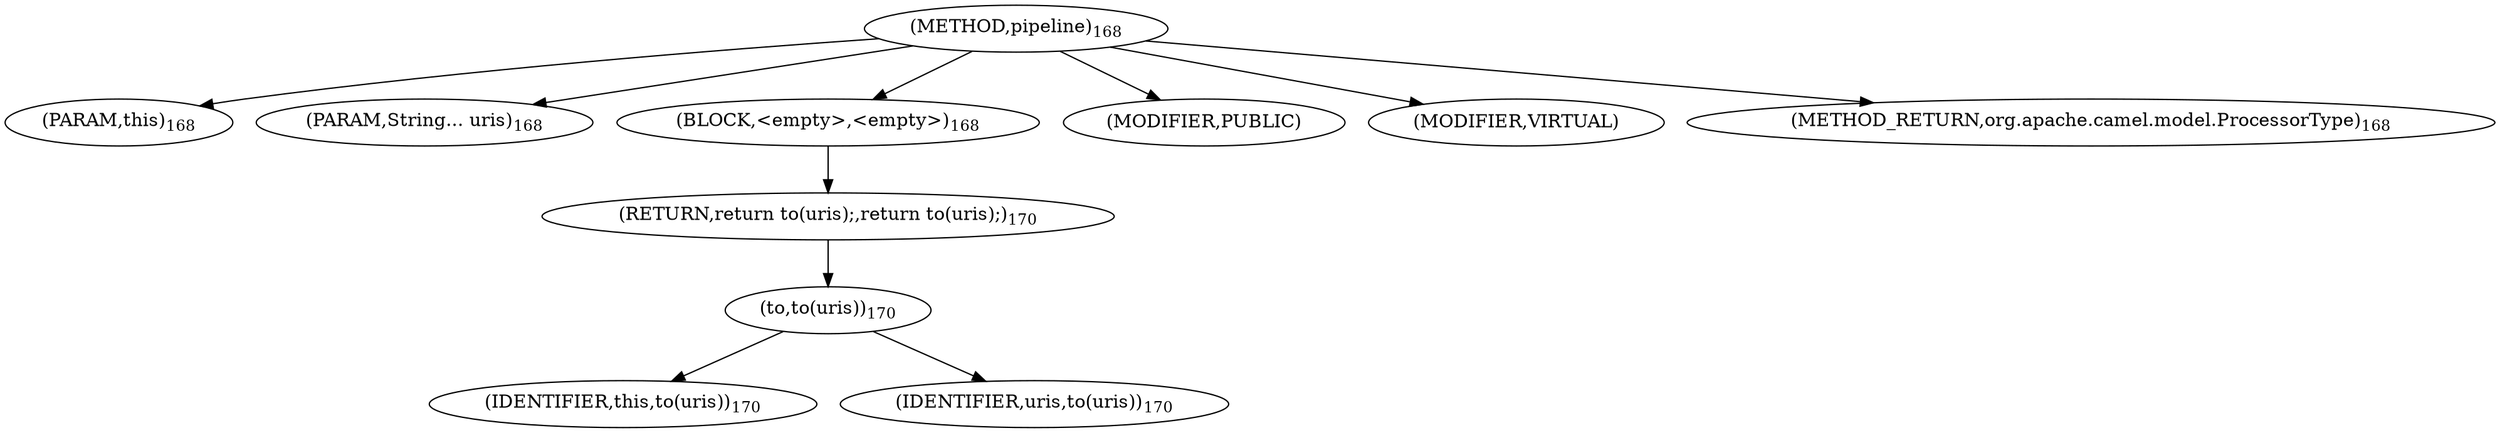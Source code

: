 digraph "pipeline" {  
"606" [label = <(METHOD,pipeline)<SUB>168</SUB>> ]
"33" [label = <(PARAM,this)<SUB>168</SUB>> ]
"607" [label = <(PARAM,String... uris)<SUB>168</SUB>> ]
"608" [label = <(BLOCK,&lt;empty&gt;,&lt;empty&gt;)<SUB>168</SUB>> ]
"609" [label = <(RETURN,return to(uris);,return to(uris);)<SUB>170</SUB>> ]
"610" [label = <(to,to(uris))<SUB>170</SUB>> ]
"32" [label = <(IDENTIFIER,this,to(uris))<SUB>170</SUB>> ]
"611" [label = <(IDENTIFIER,uris,to(uris))<SUB>170</SUB>> ]
"612" [label = <(MODIFIER,PUBLIC)> ]
"613" [label = <(MODIFIER,VIRTUAL)> ]
"614" [label = <(METHOD_RETURN,org.apache.camel.model.ProcessorType)<SUB>168</SUB>> ]
  "606" -> "33" 
  "606" -> "607" 
  "606" -> "608" 
  "606" -> "612" 
  "606" -> "613" 
  "606" -> "614" 
  "608" -> "609" 
  "609" -> "610" 
  "610" -> "32" 
  "610" -> "611" 
}
